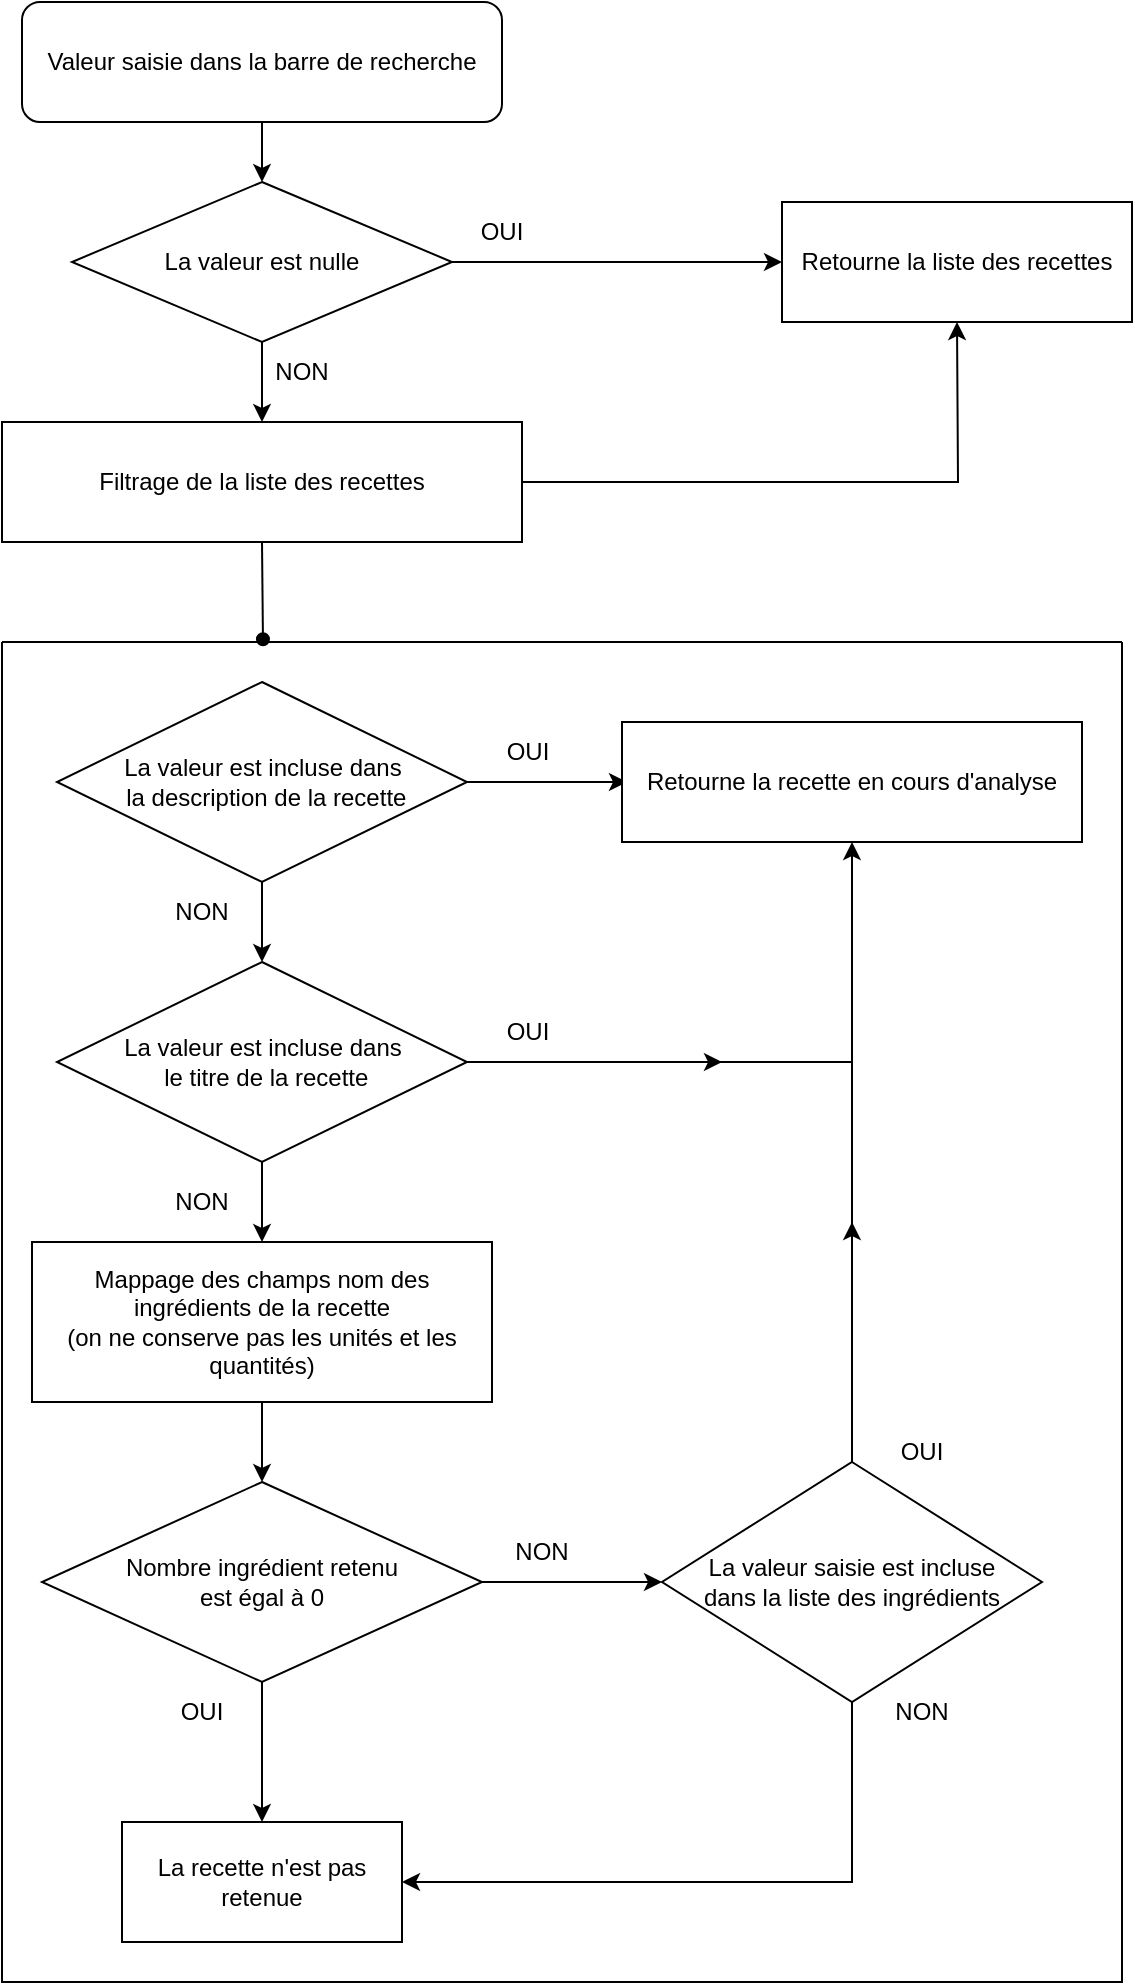 <mxfile version="18.0.2" type="github">
  <diagram id="8V0yG2IG4E0xh3bkZTkE" name="Page-1">
    <mxGraphModel dx="1673" dy="939" grid="1" gridSize="10" guides="1" tooltips="1" connect="1" arrows="1" fold="1" page="1" pageScale="1" pageWidth="827" pageHeight="1169" math="0" shadow="0">
      <root>
        <mxCell id="0" />
        <mxCell id="1" parent="0" />
        <mxCell id="EL26O12seNg8t94iUWMC-4" style="edgeStyle=orthogonalEdgeStyle;rounded=0;orthogonalLoop=1;jettySize=auto;html=1;exitX=0.5;exitY=1;exitDx=0;exitDy=0;entryX=0.5;entryY=0;entryDx=0;entryDy=0;" parent="1" source="EL26O12seNg8t94iUWMC-1" edge="1">
          <mxGeometry relative="1" as="geometry">
            <mxPoint x="370" y="110" as="targetPoint" />
          </mxGeometry>
        </mxCell>
        <mxCell id="EL26O12seNg8t94iUWMC-1" value="Valeur saisie dans la barre de recherche" style="rounded=1;whiteSpace=wrap;html=1;" parent="1" vertex="1">
          <mxGeometry x="250" y="20" width="240" height="60" as="geometry" />
        </mxCell>
        <mxCell id="EL26O12seNg8t94iUWMC-5" value="&lt;span&gt;La valeur est nulle&lt;/span&gt;" style="rhombus;whiteSpace=wrap;html=1;" parent="1" vertex="1">
          <mxGeometry x="275" y="110" width="190" height="80" as="geometry" />
        </mxCell>
        <mxCell id="EL26O12seNg8t94iUWMC-7" value="Retourne la liste des recettes" style="rounded=0;whiteSpace=wrap;html=1;" parent="1" vertex="1">
          <mxGeometry x="630" y="120" width="175" height="60" as="geometry" />
        </mxCell>
        <mxCell id="EL26O12seNg8t94iUWMC-8" value="OUI" style="text;html=1;strokeColor=none;fillColor=none;align=center;verticalAlign=middle;whiteSpace=wrap;rounded=0;" parent="1" vertex="1">
          <mxGeometry x="460" y="120" width="60" height="30" as="geometry" />
        </mxCell>
        <mxCell id="EL26O12seNg8t94iUWMC-9" value="Filtrage de la liste des recettes" style="rounded=0;whiteSpace=wrap;html=1;" parent="1" vertex="1">
          <mxGeometry x="240" y="230" width="260" height="60" as="geometry" />
        </mxCell>
        <mxCell id="EL26O12seNg8t94iUWMC-10" value="" style="endArrow=classic;html=1;rounded=0;exitX=0.5;exitY=1;exitDx=0;exitDy=0;" parent="1" source="EL26O12seNg8t94iUWMC-5" target="EL26O12seNg8t94iUWMC-9" edge="1">
          <mxGeometry width="50" height="50" relative="1" as="geometry">
            <mxPoint x="390" y="410" as="sourcePoint" />
            <mxPoint x="440" y="360" as="targetPoint" />
          </mxGeometry>
        </mxCell>
        <mxCell id="EL26O12seNg8t94iUWMC-11" value="NON" style="text;html=1;strokeColor=none;fillColor=none;align=center;verticalAlign=middle;whiteSpace=wrap;rounded=0;" parent="1" vertex="1">
          <mxGeometry x="360" y="190" width="60" height="30" as="geometry" />
        </mxCell>
        <mxCell id="EL26O12seNg8t94iUWMC-20" value="" style="edgeStyle=orthogonalEdgeStyle;rounded=0;orthogonalLoop=1;jettySize=auto;html=1;" parent="1" source="EL26O12seNg8t94iUWMC-12" edge="1">
          <mxGeometry relative="1" as="geometry">
            <mxPoint x="552.5" y="410" as="targetPoint" />
          </mxGeometry>
        </mxCell>
        <mxCell id="EL26O12seNg8t94iUWMC-12" value="La valeur est incluse dans&lt;br&gt;&amp;nbsp;la description de la recette" style="rhombus;whiteSpace=wrap;html=1;" parent="1" vertex="1">
          <mxGeometry x="267.5" y="360" width="205" height="100" as="geometry" />
        </mxCell>
        <mxCell id="EL26O12seNg8t94iUWMC-14" value="" style="endArrow=oval;html=1;rounded=0;exitX=0.5;exitY=1;exitDx=0;exitDy=0;entryX=0.233;entryY=-0.002;entryDx=0;entryDy=0;entryPerimeter=0;endFill=1;" parent="1" source="EL26O12seNg8t94iUWMC-9" target="FwYqIJFNJ340On4juqLM-2" edge="1">
          <mxGeometry width="50" height="50" relative="1" as="geometry">
            <mxPoint x="390" y="390" as="sourcePoint" />
            <mxPoint x="440" y="340" as="targetPoint" />
          </mxGeometry>
        </mxCell>
        <mxCell id="EL26O12seNg8t94iUWMC-15" value="OUI" style="text;html=1;strokeColor=none;fillColor=none;align=center;verticalAlign=middle;whiteSpace=wrap;rounded=0;" parent="1" vertex="1">
          <mxGeometry x="472.5" y="380" width="60" height="30" as="geometry" />
        </mxCell>
        <mxCell id="EL26O12seNg8t94iUWMC-16" value="Retourne la recette en cours d&#39;analyse" style="rounded=0;whiteSpace=wrap;html=1;" parent="1" vertex="1">
          <mxGeometry x="550" y="380" width="230" height="60" as="geometry" />
        </mxCell>
        <mxCell id="EL26O12seNg8t94iUWMC-22" value="La valeur est incluse dans&lt;br&gt;&amp;nbsp;le titre de la recette" style="rhombus;whiteSpace=wrap;html=1;" parent="1" vertex="1">
          <mxGeometry x="267.5" y="500" width="205" height="100" as="geometry" />
        </mxCell>
        <mxCell id="EL26O12seNg8t94iUWMC-23" value="OUI" style="text;html=1;strokeColor=none;fillColor=none;align=center;verticalAlign=middle;whiteSpace=wrap;rounded=0;" parent="1" vertex="1">
          <mxGeometry x="472.5" y="520" width="60" height="30" as="geometry" />
        </mxCell>
        <mxCell id="EL26O12seNg8t94iUWMC-27" value="" style="endArrow=classic;html=1;rounded=0;exitX=0.5;exitY=1;exitDx=0;exitDy=0;entryX=0.5;entryY=0;entryDx=0;entryDy=0;" parent="1" source="EL26O12seNg8t94iUWMC-12" target="EL26O12seNg8t94iUWMC-22" edge="1">
          <mxGeometry width="50" height="50" relative="1" as="geometry">
            <mxPoint x="390" y="540" as="sourcePoint" />
            <mxPoint x="440" y="490" as="targetPoint" />
          </mxGeometry>
        </mxCell>
        <mxCell id="EL26O12seNg8t94iUWMC-28" value="NON" style="text;html=1;strokeColor=none;fillColor=none;align=center;verticalAlign=middle;whiteSpace=wrap;rounded=0;" parent="1" vertex="1">
          <mxGeometry x="310" y="460" width="60" height="30" as="geometry" />
        </mxCell>
        <mxCell id="EL26O12seNg8t94iUWMC-31" value="" style="endArrow=classic;html=1;rounded=0;exitX=0.5;exitY=1;exitDx=0;exitDy=0;entryX=0.5;entryY=0;entryDx=0;entryDy=0;" parent="1" source="EL26O12seNg8t94iUWMC-22" target="EL26O12seNg8t94iUWMC-33" edge="1">
          <mxGeometry width="50" height="50" relative="1" as="geometry">
            <mxPoint x="390" y="540" as="sourcePoint" />
            <mxPoint x="370" y="644" as="targetPoint" />
          </mxGeometry>
        </mxCell>
        <mxCell id="EL26O12seNg8t94iUWMC-32" value="NON" style="text;html=1;strokeColor=none;fillColor=none;align=center;verticalAlign=middle;whiteSpace=wrap;rounded=0;" parent="1" vertex="1">
          <mxGeometry x="310" y="605" width="60" height="30" as="geometry" />
        </mxCell>
        <mxCell id="EL26O12seNg8t94iUWMC-33" value="Mappage des champs nom des ingrédients&amp;nbsp;de la recette &lt;br&gt;(on ne conserve pas les unités et les quantités)" style="rounded=0;whiteSpace=wrap;html=1;" parent="1" vertex="1">
          <mxGeometry x="255" y="640" width="230" height="80" as="geometry" />
        </mxCell>
        <mxCell id="EL26O12seNg8t94iUWMC-34" value="Nombre ingrédient retenu &lt;br&gt;est égal à 0" style="rhombus;whiteSpace=wrap;html=1;" parent="1" vertex="1">
          <mxGeometry x="260" y="760" width="220" height="100" as="geometry" />
        </mxCell>
        <mxCell id="EL26O12seNg8t94iUWMC-35" value="" style="endArrow=classic;html=1;rounded=0;exitX=0.5;exitY=1;exitDx=0;exitDy=0;entryX=0.5;entryY=0;entryDx=0;entryDy=0;" parent="1" source="EL26O12seNg8t94iUWMC-33" target="EL26O12seNg8t94iUWMC-34" edge="1">
          <mxGeometry width="50" height="50" relative="1" as="geometry">
            <mxPoint x="390" y="700" as="sourcePoint" />
            <mxPoint x="440" y="650" as="targetPoint" />
          </mxGeometry>
        </mxCell>
        <mxCell id="EL26O12seNg8t94iUWMC-36" value="La valeur saisie est incluse&lt;br&gt;dans la liste des ingrédients" style="rhombus;whiteSpace=wrap;html=1;" parent="1" vertex="1">
          <mxGeometry x="570" y="750" width="190" height="120" as="geometry" />
        </mxCell>
        <mxCell id="EL26O12seNg8t94iUWMC-37" value="" style="endArrow=classic;html=1;rounded=0;exitX=1;exitY=0.5;exitDx=0;exitDy=0;entryX=0;entryY=0.5;entryDx=0;entryDy=0;" parent="1" source="EL26O12seNg8t94iUWMC-34" target="EL26O12seNg8t94iUWMC-36" edge="1">
          <mxGeometry width="50" height="50" relative="1" as="geometry">
            <mxPoint x="390" y="770" as="sourcePoint" />
            <mxPoint x="440" y="720" as="targetPoint" />
          </mxGeometry>
        </mxCell>
        <mxCell id="EL26O12seNg8t94iUWMC-38" value="NON" style="text;html=1;strokeColor=none;fillColor=none;align=center;verticalAlign=middle;whiteSpace=wrap;rounded=0;" parent="1" vertex="1">
          <mxGeometry x="480" y="780" width="60" height="30" as="geometry" />
        </mxCell>
        <mxCell id="EL26O12seNg8t94iUWMC-39" value="" style="endArrow=classic;html=1;rounded=0;exitX=0.5;exitY=0;exitDx=0;exitDy=0;entryX=0.5;entryY=1;entryDx=0;entryDy=0;" parent="1" source="EL26O12seNg8t94iUWMC-36" target="EL26O12seNg8t94iUWMC-16" edge="1">
          <mxGeometry width="50" height="50" relative="1" as="geometry">
            <mxPoint x="390" y="770" as="sourcePoint" />
            <mxPoint x="670" y="550" as="targetPoint" />
          </mxGeometry>
        </mxCell>
        <mxCell id="EL26O12seNg8t94iUWMC-40" value="" style="endArrow=none;html=1;rounded=0;entryX=0;entryY=1;entryDx=0;entryDy=0;" parent="1" target="EL26O12seNg8t94iUWMC-23" edge="1">
          <mxGeometry width="50" height="50" relative="1" as="geometry">
            <mxPoint x="665" y="550" as="sourcePoint" />
            <mxPoint x="510" y="550" as="targetPoint" />
          </mxGeometry>
        </mxCell>
        <mxCell id="EL26O12seNg8t94iUWMC-41" value="" style="endArrow=classic;html=1;rounded=0;exitX=1;exitY=0.5;exitDx=0;exitDy=0;" parent="1" source="EL26O12seNg8t94iUWMC-22" edge="1">
          <mxGeometry width="50" height="50" relative="1" as="geometry">
            <mxPoint x="390" y="770" as="sourcePoint" />
            <mxPoint x="600" y="550" as="targetPoint" />
          </mxGeometry>
        </mxCell>
        <mxCell id="EL26O12seNg8t94iUWMC-42" value="" style="endArrow=classic;html=1;rounded=0;exitX=0.5;exitY=0;exitDx=0;exitDy=0;" parent="1" source="EL26O12seNg8t94iUWMC-36" edge="1">
          <mxGeometry width="50" height="50" relative="1" as="geometry">
            <mxPoint x="390" y="770" as="sourcePoint" />
            <mxPoint x="665" y="630" as="targetPoint" />
          </mxGeometry>
        </mxCell>
        <mxCell id="EL26O12seNg8t94iUWMC-43" value="OUI" style="text;html=1;strokeColor=none;fillColor=none;align=center;verticalAlign=middle;whiteSpace=wrap;rounded=0;" parent="1" vertex="1">
          <mxGeometry x="670" y="730" width="60" height="30" as="geometry" />
        </mxCell>
        <mxCell id="EL26O12seNg8t94iUWMC-44" value="" style="endArrow=classic;html=1;rounded=0;entryX=0;entryY=0.5;entryDx=0;entryDy=0;exitX=1;exitY=0.5;exitDx=0;exitDy=0;" parent="1" source="EL26O12seNg8t94iUWMC-5" target="EL26O12seNg8t94iUWMC-7" edge="1">
          <mxGeometry width="50" height="50" relative="1" as="geometry">
            <mxPoint x="390" y="220" as="sourcePoint" />
            <mxPoint x="440" y="170" as="targetPoint" />
          </mxGeometry>
        </mxCell>
        <mxCell id="EL26O12seNg8t94iUWMC-47" value="OUI" style="text;html=1;strokeColor=none;fillColor=none;align=center;verticalAlign=middle;whiteSpace=wrap;rounded=0;" parent="1" vertex="1">
          <mxGeometry x="310" y="860" width="60" height="30" as="geometry" />
        </mxCell>
        <mxCell id="EL26O12seNg8t94iUWMC-49" value="" style="endArrow=classic;html=1;rounded=0;exitX=0.5;exitY=1;exitDx=0;exitDy=0;entryX=1;entryY=0.5;entryDx=0;entryDy=0;" parent="1" source="EL26O12seNg8t94iUWMC-36" target="4imFWhA3wEILU6Uvj2Rw-1" edge="1">
          <mxGeometry width="50" height="50" relative="1" as="geometry">
            <mxPoint x="660" y="950" as="sourcePoint" />
            <mxPoint x="400" y="950" as="targetPoint" />
            <Array as="points">
              <mxPoint x="665" y="960" />
            </Array>
          </mxGeometry>
        </mxCell>
        <mxCell id="EL26O12seNg8t94iUWMC-51" value="" style="endArrow=classic;html=1;rounded=0;" parent="1" edge="1">
          <mxGeometry width="50" height="50" relative="1" as="geometry">
            <mxPoint x="370" y="860" as="sourcePoint" />
            <mxPoint x="370" y="930" as="targetPoint" />
          </mxGeometry>
        </mxCell>
        <mxCell id="EL26O12seNg8t94iUWMC-52" value="NON" style="text;html=1;strokeColor=none;fillColor=none;align=center;verticalAlign=middle;whiteSpace=wrap;rounded=0;" parent="1" vertex="1">
          <mxGeometry x="670" y="860" width="60" height="30" as="geometry" />
        </mxCell>
        <mxCell id="EL26O12seNg8t94iUWMC-55" value="" style="endArrow=classic;html=1;rounded=0;entryX=0.5;entryY=1;entryDx=0;entryDy=0;exitX=1;exitY=0.5;exitDx=0;exitDy=0;" parent="1" source="EL26O12seNg8t94iUWMC-9" target="EL26O12seNg8t94iUWMC-7" edge="1">
          <mxGeometry width="50" height="50" relative="1" as="geometry">
            <mxPoint x="300" y="500" as="sourcePoint" />
            <mxPoint x="350" y="450" as="targetPoint" />
            <Array as="points">
              <mxPoint x="600" y="260" />
              <mxPoint x="718" y="260" />
            </Array>
          </mxGeometry>
        </mxCell>
        <mxCell id="4imFWhA3wEILU6Uvj2Rw-1" value="La recette n&#39;est pas retenue" style="rounded=0;whiteSpace=wrap;html=1;" parent="1" vertex="1">
          <mxGeometry x="300" y="930" width="140" height="60" as="geometry" />
        </mxCell>
        <mxCell id="FwYqIJFNJ340On4juqLM-2" value="" style="swimlane;startSize=0;" vertex="1" parent="1">
          <mxGeometry x="240" y="340" width="560" height="670" as="geometry" />
        </mxCell>
      </root>
    </mxGraphModel>
  </diagram>
</mxfile>
